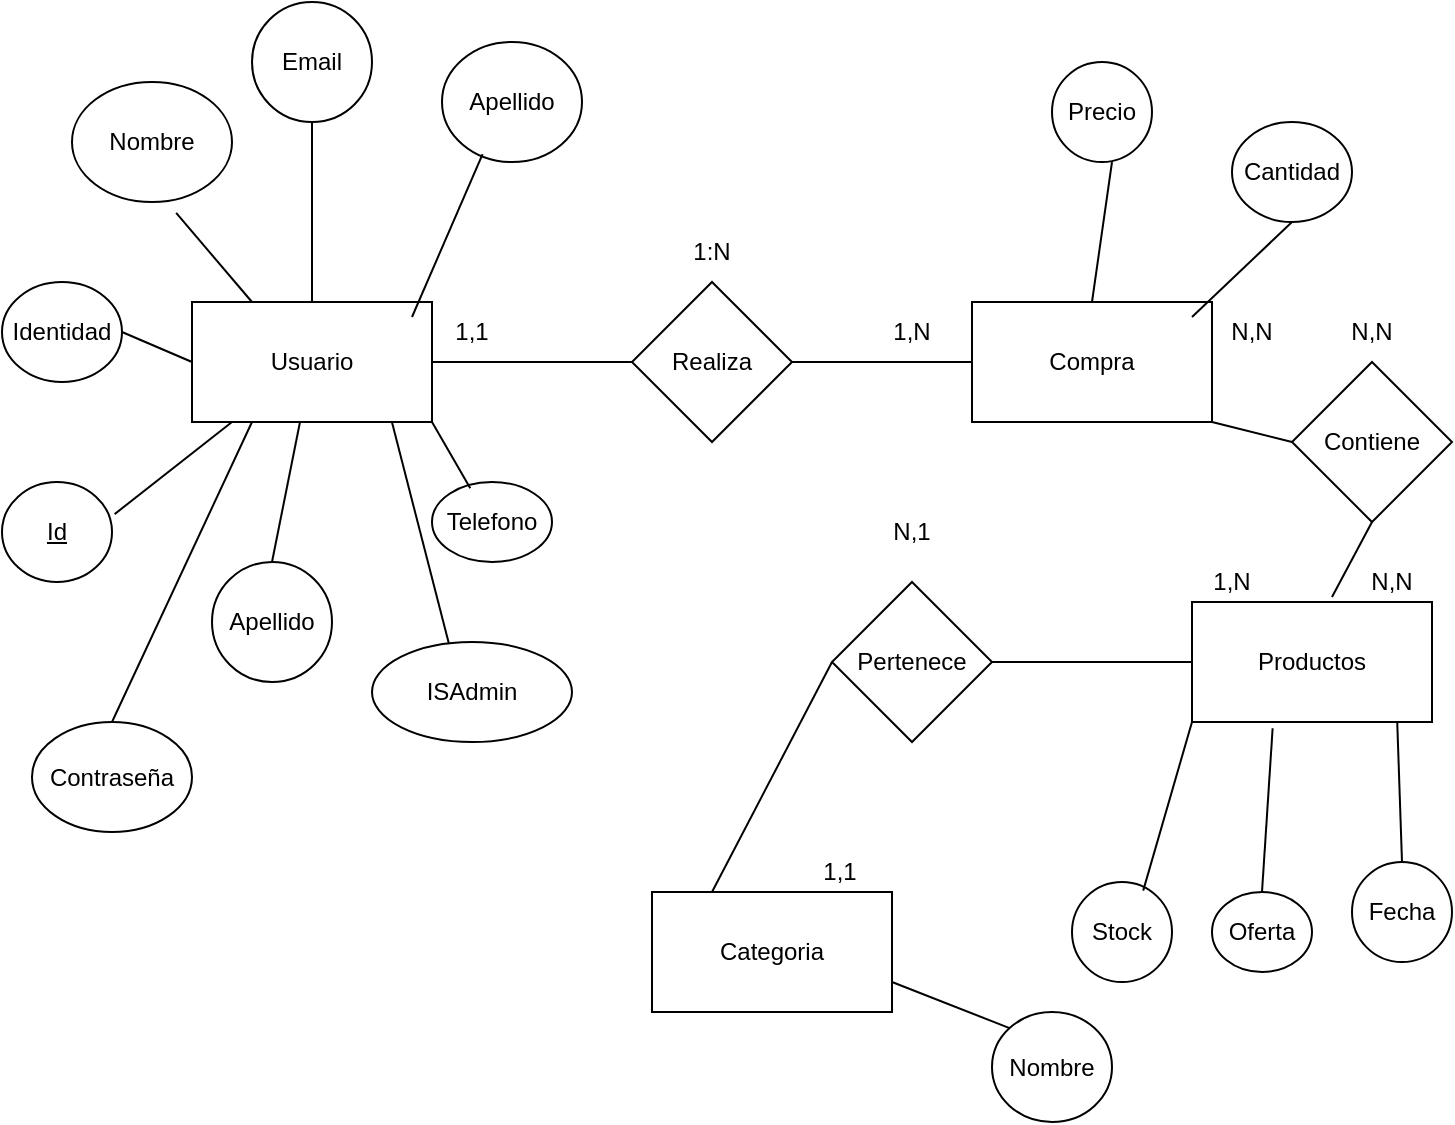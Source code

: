 <mxfile version="24.6.3" type="device">
  <diagram id="gd_oPOjduvoULAQ7hkmo" name="Página-1">
    <mxGraphModel dx="1035" dy="551" grid="1" gridSize="10" guides="1" tooltips="1" connect="1" arrows="1" fold="1" page="1" pageScale="1" pageWidth="827" pageHeight="1169" math="0" shadow="0">
      <root>
        <mxCell id="0" />
        <mxCell id="1" parent="0" />
        <mxCell id="M5alDgCTFEUYCks6KKIN-5" value="&lt;div&gt;&lt;font style=&quot;vertical-align: inherit;&quot;&gt;&lt;font style=&quot;vertical-align: inherit;&quot;&gt;Usuario&lt;/font&gt;&lt;/font&gt;&lt;/div&gt;" style="rounded=0;whiteSpace=wrap;html=1;" vertex="1" parent="1">
          <mxGeometry x="120" y="190" width="120" height="60" as="geometry" />
        </mxCell>
        <mxCell id="M5alDgCTFEUYCks6KKIN-6" value="&lt;font style=&quot;vertical-align: inherit;&quot;&gt;&lt;font style=&quot;vertical-align: inherit;&quot;&gt;Compra&lt;/font&gt;&lt;/font&gt;" style="rounded=0;whiteSpace=wrap;html=1;" vertex="1" parent="1">
          <mxGeometry x="510" y="190" width="120" height="60" as="geometry" />
        </mxCell>
        <mxCell id="M5alDgCTFEUYCks6KKIN-7" value="&lt;font style=&quot;vertical-align: inherit;&quot;&gt;&lt;font style=&quot;vertical-align: inherit;&quot;&gt;Realiza&lt;/font&gt;&lt;/font&gt;" style="rhombus;whiteSpace=wrap;html=1;" vertex="1" parent="1">
          <mxGeometry x="340" y="180" width="80" height="80" as="geometry" />
        </mxCell>
        <mxCell id="M5alDgCTFEUYCks6KKIN-12" value="&lt;font style=&quot;vertical-align: inherit;&quot;&gt;&lt;font style=&quot;vertical-align: inherit;&quot;&gt;Productos&lt;/font&gt;&lt;/font&gt;" style="rounded=0;whiteSpace=wrap;html=1;" vertex="1" parent="1">
          <mxGeometry x="620" y="340" width="120" height="60" as="geometry" />
        </mxCell>
        <mxCell id="M5alDgCTFEUYCks6KKIN-13" value="Contiene" style="rhombus;whiteSpace=wrap;html=1;" vertex="1" parent="1">
          <mxGeometry x="670" y="220" width="80" height="80" as="geometry" />
        </mxCell>
        <mxCell id="M5alDgCTFEUYCks6KKIN-18" value="&lt;font style=&quot;vertical-align: inherit;&quot;&gt;&lt;font style=&quot;vertical-align: inherit;&quot;&gt;&lt;font style=&quot;vertical-align: inherit;&quot;&gt;&lt;font style=&quot;vertical-align: inherit;&quot;&gt;&lt;font style=&quot;vertical-align: inherit;&quot;&gt;&lt;font style=&quot;vertical-align: inherit;&quot;&gt;&lt;u&gt;Id&lt;/u&gt;&lt;/font&gt;&lt;/font&gt;&lt;/font&gt;&lt;/font&gt;&lt;/font&gt;&lt;/font&gt;" style="ellipse;whiteSpace=wrap;html=1;" vertex="1" parent="1">
          <mxGeometry x="25" y="280" width="55" height="50" as="geometry" />
        </mxCell>
        <mxCell id="M5alDgCTFEUYCks6KKIN-19" value="&lt;font style=&quot;vertical-align: inherit;&quot;&gt;&lt;font style=&quot;vertical-align: inherit;&quot;&gt;&lt;font style=&quot;vertical-align: inherit;&quot;&gt;&lt;font style=&quot;vertical-align: inherit;&quot;&gt;Nombre&lt;/font&gt;&lt;/font&gt;&lt;/font&gt;&lt;/font&gt;" style="ellipse;whiteSpace=wrap;html=1;" vertex="1" parent="1">
          <mxGeometry x="60" y="80" width="80" height="60" as="geometry" />
        </mxCell>
        <mxCell id="M5alDgCTFEUYCks6KKIN-20" value="&lt;font style=&quot;vertical-align: inherit;&quot;&gt;&lt;font style=&quot;vertical-align: inherit;&quot;&gt;Apellido&lt;/font&gt;&lt;/font&gt;" style="ellipse;whiteSpace=wrap;html=1;" vertex="1" parent="1">
          <mxGeometry x="130" y="320" width="60" height="60" as="geometry" />
        </mxCell>
        <mxCell id="M5alDgCTFEUYCks6KKIN-24" value="Email" style="ellipse;whiteSpace=wrap;html=1;" vertex="1" parent="1">
          <mxGeometry x="150" y="40" width="60" height="60" as="geometry" />
        </mxCell>
        <mxCell id="M5alDgCTFEUYCks6KKIN-25" value="Telefono" style="ellipse;whiteSpace=wrap;html=1;" vertex="1" parent="1">
          <mxGeometry x="240" y="280" width="60" height="40" as="geometry" />
        </mxCell>
        <mxCell id="M5alDgCTFEUYCks6KKIN-28" value="Identidad" style="ellipse;whiteSpace=wrap;html=1;" vertex="1" parent="1">
          <mxGeometry x="25" y="180" width="60" height="50" as="geometry" />
        </mxCell>
        <mxCell id="M5alDgCTFEUYCks6KKIN-30" value="Precio" style="ellipse;whiteSpace=wrap;html=1;" vertex="1" parent="1">
          <mxGeometry x="550" y="70" width="50" height="50" as="geometry" />
        </mxCell>
        <mxCell id="M5alDgCTFEUYCks6KKIN-33" value="Stock" style="ellipse;whiteSpace=wrap;html=1;" vertex="1" parent="1">
          <mxGeometry x="560" y="480" width="50" height="50" as="geometry" />
        </mxCell>
        <mxCell id="M5alDgCTFEUYCks6KKIN-36" value="Cantidad" style="ellipse;whiteSpace=wrap;html=1;" vertex="1" parent="1">
          <mxGeometry x="640" y="100" width="60" height="50" as="geometry" />
        </mxCell>
        <mxCell id="M5alDgCTFEUYCks6KKIN-47" value="Fecha" style="ellipse;whiteSpace=wrap;html=1;" vertex="1" parent="1">
          <mxGeometry x="700" y="470" width="50" height="50" as="geometry" />
        </mxCell>
        <mxCell id="M5alDgCTFEUYCks6KKIN-51" value="Categoria" style="rounded=0;whiteSpace=wrap;html=1;" vertex="1" parent="1">
          <mxGeometry x="350" y="485" width="120" height="60" as="geometry" />
        </mxCell>
        <mxCell id="M5alDgCTFEUYCks6KKIN-56" value="1,1" style="text;html=1;align=center;verticalAlign=middle;whiteSpace=wrap;rounded=0;" vertex="1" parent="1">
          <mxGeometry x="230" y="190" width="60" height="30" as="geometry" />
        </mxCell>
        <mxCell id="M5alDgCTFEUYCks6KKIN-57" value="1:N" style="text;html=1;align=center;verticalAlign=middle;whiteSpace=wrap;rounded=0;" vertex="1" parent="1">
          <mxGeometry x="350" y="150" width="60" height="30" as="geometry" />
        </mxCell>
        <mxCell id="M5alDgCTFEUYCks6KKIN-58" value="1,N" style="text;html=1;align=center;verticalAlign=middle;whiteSpace=wrap;rounded=0;" vertex="1" parent="1">
          <mxGeometry x="450" y="190" width="60" height="30" as="geometry" />
        </mxCell>
        <mxCell id="M5alDgCTFEUYCks6KKIN-59" value="N,N" style="text;html=1;align=center;verticalAlign=middle;whiteSpace=wrap;rounded=0;" vertex="1" parent="1">
          <mxGeometry x="620" y="190" width="60" height="30" as="geometry" />
        </mxCell>
        <mxCell id="M5alDgCTFEUYCks6KKIN-60" value="N,N" style="text;html=1;align=center;verticalAlign=middle;whiteSpace=wrap;rounded=0;" vertex="1" parent="1">
          <mxGeometry x="680" y="190" width="60" height="30" as="geometry" />
        </mxCell>
        <mxCell id="M5alDgCTFEUYCks6KKIN-61" value="N,N" style="text;html=1;align=center;verticalAlign=middle;whiteSpace=wrap;rounded=0;" vertex="1" parent="1">
          <mxGeometry x="690" y="315" width="60" height="30" as="geometry" />
        </mxCell>
        <mxCell id="M5alDgCTFEUYCks6KKIN-62" value="Pertenece" style="rhombus;whiteSpace=wrap;html=1;" vertex="1" parent="1">
          <mxGeometry x="440" y="330" width="80" height="80" as="geometry" />
        </mxCell>
        <mxCell id="M5alDgCTFEUYCks6KKIN-68" value="N,1" style="text;html=1;align=center;verticalAlign=middle;whiteSpace=wrap;rounded=0;" vertex="1" parent="1">
          <mxGeometry x="450" y="290" width="60" height="30" as="geometry" />
        </mxCell>
        <mxCell id="M5alDgCTFEUYCks6KKIN-69" value="1,1" style="text;html=1;align=center;verticalAlign=middle;whiteSpace=wrap;rounded=0;" vertex="1" parent="1">
          <mxGeometry x="414" y="460" width="60" height="30" as="geometry" />
        </mxCell>
        <mxCell id="M5alDgCTFEUYCks6KKIN-70" value="1,N" style="text;html=1;align=center;verticalAlign=middle;whiteSpace=wrap;rounded=0;" vertex="1" parent="1">
          <mxGeometry x="610" y="315" width="60" height="30" as="geometry" />
        </mxCell>
        <mxCell id="M5alDgCTFEUYCks6KKIN-77" value="Contraseña" style="ellipse;whiteSpace=wrap;html=1;" vertex="1" parent="1">
          <mxGeometry x="40" y="400" width="80" height="55" as="geometry" />
        </mxCell>
        <mxCell id="M5alDgCTFEUYCks6KKIN-78" value="ISAdmin" style="ellipse;whiteSpace=wrap;html=1;" vertex="1" parent="1">
          <mxGeometry x="210" y="360" width="100" height="50" as="geometry" />
        </mxCell>
        <mxCell id="M5alDgCTFEUYCks6KKIN-81" value="" style="endArrow=none;html=1;rounded=0;exitX=0.833;exitY=1;exitDx=0;exitDy=0;exitPerimeter=0;entryX=0.385;entryY=0.021;entryDx=0;entryDy=0;entryPerimeter=0;" edge="1" parent="1" source="M5alDgCTFEUYCks6KKIN-5" target="M5alDgCTFEUYCks6KKIN-78">
          <mxGeometry width="50" height="50" relative="1" as="geometry">
            <mxPoint x="170" y="630" as="sourcePoint" />
            <mxPoint x="240.711" y="580" as="targetPoint" />
          </mxGeometry>
        </mxCell>
        <mxCell id="M5alDgCTFEUYCks6KKIN-83" value="" style="endArrow=none;html=1;rounded=0;exitX=0.5;exitY=0;exitDx=0;exitDy=0;" edge="1" parent="1" source="M5alDgCTFEUYCks6KKIN-20" target="M5alDgCTFEUYCks6KKIN-5">
          <mxGeometry width="50" height="50" relative="1" as="geometry">
            <mxPoint x="160" y="310" as="sourcePoint" />
            <mxPoint x="210" y="260" as="targetPoint" />
          </mxGeometry>
        </mxCell>
        <mxCell id="M5alDgCTFEUYCks6KKIN-89" value="" style="endArrow=none;html=1;rounded=0;exitX=0.855;exitY=0.993;exitDx=0;exitDy=0;exitPerimeter=0;entryX=0.5;entryY=0;entryDx=0;entryDy=0;" edge="1" parent="1" source="M5alDgCTFEUYCks6KKIN-12" target="M5alDgCTFEUYCks6KKIN-47">
          <mxGeometry width="50" height="50" relative="1" as="geometry">
            <mxPoint x="330" y="450" as="sourcePoint" />
            <mxPoint x="500" y="470" as="targetPoint" />
          </mxGeometry>
        </mxCell>
        <mxCell id="M5alDgCTFEUYCks6KKIN-90" value="" style="endArrow=none;html=1;rounded=0;entryX=0.712;entryY=0.086;entryDx=0;entryDy=0;exitX=0;exitY=1;exitDx=0;exitDy=0;entryPerimeter=0;" edge="1" parent="1" source="M5alDgCTFEUYCks6KKIN-12" target="M5alDgCTFEUYCks6KKIN-33">
          <mxGeometry width="50" height="50" relative="1" as="geometry">
            <mxPoint x="620" y="420" as="sourcePoint" />
            <mxPoint x="380" y="400" as="targetPoint" />
          </mxGeometry>
        </mxCell>
        <mxCell id="M5alDgCTFEUYCks6KKIN-93" value="" style="endArrow=none;html=1;rounded=0;exitX=1.024;exitY=0.321;exitDx=0;exitDy=0;exitPerimeter=0;" edge="1" parent="1" source="M5alDgCTFEUYCks6KKIN-18">
          <mxGeometry width="50" height="50" relative="1" as="geometry">
            <mxPoint x="90" y="300" as="sourcePoint" />
            <mxPoint x="140" y="250" as="targetPoint" />
          </mxGeometry>
        </mxCell>
        <mxCell id="M5alDgCTFEUYCks6KKIN-98" value="" style="endArrow=none;html=1;rounded=0;exitX=0.5;exitY=0;exitDx=0;exitDy=0;" edge="1" parent="1" source="M5alDgCTFEUYCks6KKIN-6">
          <mxGeometry width="50" height="50" relative="1" as="geometry">
            <mxPoint x="530" y="170" as="sourcePoint" />
            <mxPoint x="580" y="120" as="targetPoint" />
          </mxGeometry>
        </mxCell>
        <mxCell id="M5alDgCTFEUYCks6KKIN-99" value="" style="endArrow=none;html=1;rounded=0;entryX=0.5;entryY=1;entryDx=0;entryDy=0;exitX=0;exitY=0.25;exitDx=0;exitDy=0;" edge="1" parent="1" source="M5alDgCTFEUYCks6KKIN-59" target="M5alDgCTFEUYCks6KKIN-36">
          <mxGeometry width="50" height="50" relative="1" as="geometry">
            <mxPoint x="310" y="350" as="sourcePoint" />
            <mxPoint x="360" y="300" as="targetPoint" />
          </mxGeometry>
        </mxCell>
        <mxCell id="M5alDgCTFEUYCks6KKIN-100" value="" style="endArrow=none;html=1;rounded=0;exitX=0.5;exitY=0;exitDx=0;exitDy=0;entryX=0.5;entryY=1;entryDx=0;entryDy=0;" edge="1" parent="1" source="M5alDgCTFEUYCks6KKIN-5" target="M5alDgCTFEUYCks6KKIN-24">
          <mxGeometry width="50" height="50" relative="1" as="geometry">
            <mxPoint x="180" y="150" as="sourcePoint" />
            <mxPoint x="230" y="100" as="targetPoint" />
          </mxGeometry>
        </mxCell>
        <mxCell id="M5alDgCTFEUYCks6KKIN-101" value="" style="endArrow=none;html=1;rounded=0;exitX=0.25;exitY=0;exitDx=0;exitDy=0;entryX=0.651;entryY=1.091;entryDx=0;entryDy=0;entryPerimeter=0;" edge="1" parent="1" source="M5alDgCTFEUYCks6KKIN-5" target="M5alDgCTFEUYCks6KKIN-19">
          <mxGeometry width="50" height="50" relative="1" as="geometry">
            <mxPoint x="90" y="190" as="sourcePoint" />
            <mxPoint x="140" y="140" as="targetPoint" />
          </mxGeometry>
        </mxCell>
        <mxCell id="M5alDgCTFEUYCks6KKIN-102" value="" style="endArrow=none;html=1;rounded=0;exitX=1;exitY=0.5;exitDx=0;exitDy=0;" edge="1" parent="1" source="M5alDgCTFEUYCks6KKIN-28">
          <mxGeometry width="50" height="50" relative="1" as="geometry">
            <mxPoint x="70" y="270" as="sourcePoint" />
            <mxPoint x="120" y="220" as="targetPoint" />
          </mxGeometry>
        </mxCell>
        <mxCell id="M5alDgCTFEUYCks6KKIN-103" value="" style="endArrow=none;html=1;rounded=0;entryX=1;entryY=1;entryDx=0;entryDy=0;exitX=0.319;exitY=0.078;exitDx=0;exitDy=0;exitPerimeter=0;" edge="1" parent="1" source="M5alDgCTFEUYCks6KKIN-25" target="M5alDgCTFEUYCks6KKIN-5">
          <mxGeometry width="50" height="50" relative="1" as="geometry">
            <mxPoint x="310" y="350" as="sourcePoint" />
            <mxPoint x="360" y="300" as="targetPoint" />
          </mxGeometry>
        </mxCell>
        <mxCell id="M5alDgCTFEUYCks6KKIN-104" value="" style="endArrow=none;html=1;rounded=0;entryX=0.5;entryY=0;entryDx=0;entryDy=0;exitX=0.25;exitY=1;exitDx=0;exitDy=0;" edge="1" parent="1" source="M5alDgCTFEUYCks6KKIN-5" target="M5alDgCTFEUYCks6KKIN-77">
          <mxGeometry width="50" height="50" relative="1" as="geometry">
            <mxPoint x="138" y="550" as="sourcePoint" />
            <mxPoint x="220" y="620" as="targetPoint" />
          </mxGeometry>
        </mxCell>
        <mxCell id="M5alDgCTFEUYCks6KKIN-107" value="Apellido" style="ellipse;whiteSpace=wrap;html=1;" vertex="1" parent="1">
          <mxGeometry x="245" y="60" width="70" height="60" as="geometry" />
        </mxCell>
        <mxCell id="M5alDgCTFEUYCks6KKIN-108" value="" style="endArrow=none;html=1;rounded=0;entryX=0.29;entryY=0.934;entryDx=0;entryDy=0;entryPerimeter=0;exitX=0;exitY=0.25;exitDx=0;exitDy=0;" edge="1" parent="1" source="M5alDgCTFEUYCks6KKIN-56" target="M5alDgCTFEUYCks6KKIN-107">
          <mxGeometry width="50" height="50" relative="1" as="geometry">
            <mxPoint x="310" y="350" as="sourcePoint" />
            <mxPoint x="360" y="300" as="targetPoint" />
          </mxGeometry>
        </mxCell>
        <mxCell id="M5alDgCTFEUYCks6KKIN-109" value="Nombre" style="ellipse;whiteSpace=wrap;html=1;" vertex="1" parent="1">
          <mxGeometry x="520" y="545" width="60" height="55" as="geometry" />
        </mxCell>
        <mxCell id="M5alDgCTFEUYCks6KKIN-110" value="" style="endArrow=none;html=1;rounded=0;entryX=1;entryY=0.75;entryDx=0;entryDy=0;exitX=0;exitY=0;exitDx=0;exitDy=0;" edge="1" parent="1" source="M5alDgCTFEUYCks6KKIN-109" target="M5alDgCTFEUYCks6KKIN-51">
          <mxGeometry width="50" height="50" relative="1" as="geometry">
            <mxPoint x="380" y="530" as="sourcePoint" />
            <mxPoint x="430" y="480" as="targetPoint" />
            <Array as="points" />
          </mxGeometry>
        </mxCell>
        <mxCell id="M5alDgCTFEUYCks6KKIN-111" value="Oferta" style="ellipse;whiteSpace=wrap;html=1;" vertex="1" parent="1">
          <mxGeometry x="630" y="485" width="50" height="40" as="geometry" />
        </mxCell>
        <mxCell id="M5alDgCTFEUYCks6KKIN-112" value="" style="endArrow=none;html=1;rounded=0;exitX=0.5;exitY=0;exitDx=0;exitDy=0;entryX=0.336;entryY=1.052;entryDx=0;entryDy=0;entryPerimeter=0;" edge="1" parent="1" source="M5alDgCTFEUYCks6KKIN-111" target="M5alDgCTFEUYCks6KKIN-12">
          <mxGeometry width="50" height="50" relative="1" as="geometry">
            <mxPoint x="640" y="460" as="sourcePoint" />
            <mxPoint x="690" y="410" as="targetPoint" />
          </mxGeometry>
        </mxCell>
        <mxCell id="M5alDgCTFEUYCks6KKIN-115" value="" style="endArrow=none;html=1;rounded=0;exitX=1;exitY=0.5;exitDx=0;exitDy=0;" edge="1" parent="1" source="M5alDgCTFEUYCks6KKIN-5" target="M5alDgCTFEUYCks6KKIN-7">
          <mxGeometry width="50" height="50" relative="1" as="geometry">
            <mxPoint x="310" y="350" as="sourcePoint" />
            <mxPoint x="360" y="300" as="targetPoint" />
          </mxGeometry>
        </mxCell>
        <mxCell id="M5alDgCTFEUYCks6KKIN-116" value="" style="endArrow=none;html=1;rounded=0;entryX=0;entryY=0.5;entryDx=0;entryDy=0;exitX=1;exitY=0.5;exitDx=0;exitDy=0;" edge="1" parent="1" source="M5alDgCTFEUYCks6KKIN-7" target="M5alDgCTFEUYCks6KKIN-6">
          <mxGeometry width="50" height="50" relative="1" as="geometry">
            <mxPoint x="310" y="350" as="sourcePoint" />
            <mxPoint x="360" y="300" as="targetPoint" />
          </mxGeometry>
        </mxCell>
        <mxCell id="M5alDgCTFEUYCks6KKIN-117" value="" style="endArrow=none;html=1;rounded=0;exitX=0;exitY=0.5;exitDx=0;exitDy=0;" edge="1" parent="1" source="M5alDgCTFEUYCks6KKIN-13">
          <mxGeometry width="50" height="50" relative="1" as="geometry">
            <mxPoint x="580" y="300" as="sourcePoint" />
            <mxPoint x="630" y="250" as="targetPoint" />
          </mxGeometry>
        </mxCell>
        <mxCell id="M5alDgCTFEUYCks6KKIN-120" value="" style="endArrow=none;html=1;rounded=0;entryX=0.5;entryY=1;entryDx=0;entryDy=0;exitX=0;exitY=0.75;exitDx=0;exitDy=0;" edge="1" parent="1" source="M5alDgCTFEUYCks6KKIN-61" target="M5alDgCTFEUYCks6KKIN-13">
          <mxGeometry width="50" height="50" relative="1" as="geometry">
            <mxPoint x="310" y="350" as="sourcePoint" />
            <mxPoint x="360" y="300" as="targetPoint" />
          </mxGeometry>
        </mxCell>
        <mxCell id="M5alDgCTFEUYCks6KKIN-122" value="" style="endArrow=none;html=1;rounded=0;entryX=0;entryY=0.5;entryDx=0;entryDy=0;exitX=1;exitY=0.5;exitDx=0;exitDy=0;" edge="1" parent="1" source="M5alDgCTFEUYCks6KKIN-62" target="M5alDgCTFEUYCks6KKIN-12">
          <mxGeometry width="50" height="50" relative="1" as="geometry">
            <mxPoint x="310" y="350" as="sourcePoint" />
            <mxPoint x="360" y="300" as="targetPoint" />
          </mxGeometry>
        </mxCell>
        <mxCell id="M5alDgCTFEUYCks6KKIN-124" value="" style="endArrow=none;html=1;rounded=0;entryX=0;entryY=0.5;entryDx=0;entryDy=0;exitX=0.25;exitY=0;exitDx=0;exitDy=0;" edge="1" parent="1" source="M5alDgCTFEUYCks6KKIN-51" target="M5alDgCTFEUYCks6KKIN-62">
          <mxGeometry width="50" height="50" relative="1" as="geometry">
            <mxPoint x="310" y="350" as="sourcePoint" />
            <mxPoint x="360" y="300" as="targetPoint" />
          </mxGeometry>
        </mxCell>
      </root>
    </mxGraphModel>
  </diagram>
</mxfile>
